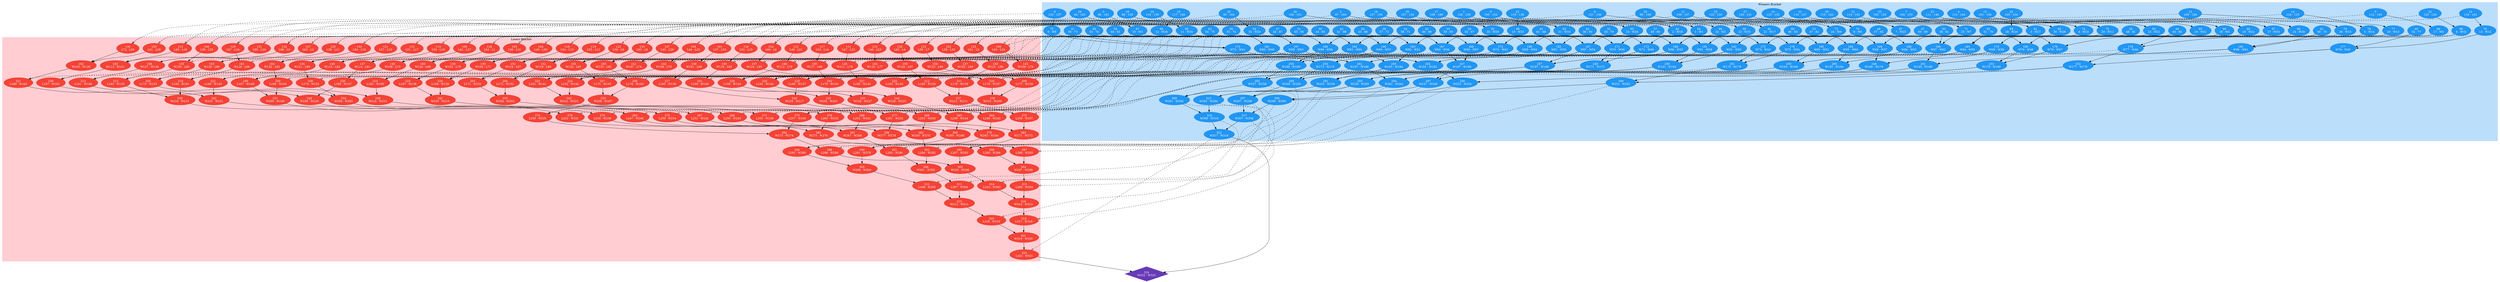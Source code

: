digraph {
    subgraph cluster_0 {
        style=filled;
        color="#bbdefb";
        node [style=filled,color="#2196f3",fontcolor=white];
        label="Winners Bracket";
        1 [ label = "1\n128 - 129" ]
        5 [ label = "2\n97 - 160" ]
        7 [ label = "3\n96 - 161" ]
        9 [ label = "4\n113 - 144" ]
        13 [ label = "5\n112 - 145" ]
        17 [ label = "6\n121 - 136" ]
        21 [ label = "7\n104 - 153" ]
        25 [ label = "8\n120 - 137" ]
        29 [ label = "9\n105 - 152" ]
        33 [ label = "10\n125 - 132" ]
        37 [ label = "11\n100 - 157" ]
        41 [ label = "12\n116 - 141" ]
        45 [ label = "13\n109 - 148" ]
        49 [ label = "14\n124 - 133" ]
        53 [ label = "15\n101 - 156" ]
        57 [ label = "16\n117 - 140" ]
        61 [ label = "17\n108 - 149" ]
        65 [ label = "18\n127 - 130" ]
        69 [ label = "19\n98 - 159" ]
        71 [ label = "20\n95 - 162" ]
        73 [ label = "21\n114 - 143" ]
        77 [ label = "22\n111 - 146" ]
        81 [ label = "23\n122 - 135" ]
        85 [ label = "24\n103 - 154" ]
        89 [ label = "25\n119 - 138" ]
        93 [ label = "26\n106 - 151" ]
        97 [ label = "27\n126 - 131" ]
        101 [ label = "28\n99 - 158" ]
        103 [ label = "29\n94 - 163" ]
        105 [ label = "30\n115 - 142" ]
        109 [ label = "31\n110 - 147" ]
        113 [ label = "32\n123 - 134" ]
        117 [ label = "33\n102 - 155" ]
        121 [ label = "34\n118 - 139" ]
        125 [ label = "35\n107 - 150" ]
        128 [ label = "65\n1 - W1" ]
        129 [ label = "36\n64 - 65" ]
        130 [ label = "66\n32 - W2" ]
        131 [ label = "67\n33 - W3" ]
        132 [ label = "68\n16 - W4" ]
        133 [ label = "37\n49 - 80" ]
        134 [ label = "69\n17 - W5" ]
        135 [ label = "38\n48 - 81" ]
        136 [ label = "70\n8 - W6" ]
        137 [ label = "39\n57 - 72" ]
        138 [ label = "71\n25 - W7" ]
        139 [ label = "40\n40 - 89" ]
        140 [ label = "72\n9 - W8" ]
        141 [ label = "41\n56 - 73" ]
        142 [ label = "73\n24 - W9" ]
        143 [ label = "42\n41 - 88" ]
        144 [ label = "74\n4 - W10" ]
        145 [ label = "43\n61 - 68" ]
        146 [ label = "75\n29 - W11" ]
        147 [ label = "44\n36 - 93" ]
        148 [ label = "76\n13 - W12" ]
        149 [ label = "45\n52 - 77" ]
        150 [ label = "77\n20 - W13" ]
        151 [ label = "46\n45 - 84" ]
        152 [ label = "78\n5 - W14" ]
        153 [ label = "47\n60 - 69" ]
        154 [ label = "79\n28 - W15" ]
        155 [ label = "48\n37 - 92" ]
        156 [ label = "80\n12 - W16" ]
        157 [ label = "49\n53 - 76" ]
        158 [ label = "81\n21 - W17" ]
        159 [ label = "50\n44 - 85" ]
        160 [ label = "82\n2 - W18" ]
        161 [ label = "51\n63 - 66" ]
        162 [ label = "83\n31 - W19" ]
        163 [ label = "84\n34 - W20" ]
        164 [ label = "85\n15 - W21" ]
        165 [ label = "52\n50 - 79" ]
        166 [ label = "86\n18 - W22" ]
        167 [ label = "53\n47 - 82" ]
        168 [ label = "87\n7 - W23" ]
        169 [ label = "54\n58 - 71" ]
        170 [ label = "88\n26 - W24" ]
        171 [ label = "55\n39 - 90" ]
        172 [ label = "89\n10 - W25" ]
        173 [ label = "56\n55 - 74" ]
        174 [ label = "90\n23 - W26" ]
        175 [ label = "57\n42 - 87" ]
        176 [ label = "91\n3 - W27" ]
        177 [ label = "58\n62 - 67" ]
        178 [ label = "92\n30 - W28" ]
        179 [ label = "93\n35 - W29" ]
        180 [ label = "94\n14 - W30" ]
        181 [ label = "59\n51 - 78" ]
        182 [ label = "95\n19 - W31" ]
        183 [ label = "60\n46 - 83" ]
        184 [ label = "96\n6 - W32" ]
        185 [ label = "61\n59 - 70" ]
        186 [ label = "97\n27 - W33" ]
        187 [ label = "62\n38 - 91" ]
        188 [ label = "98\n11 - W34" ]
        189 [ label = "63\n54 - 75" ]
        190 [ label = "99\n22 - W35" ]
        191 [ label = "64\n43 - 86" ]
        288 [ label = "167\nW65 - W36" ]
        289 [ label = "168\nW66 - W67" ]
        290 [ label = "169\nW68 - W37" ]
        291 [ label = "170\nW69 - W38" ]
        292 [ label = "171\nW70 - W39" ]
        293 [ label = "172\nW71 - W40" ]
        294 [ label = "173\nW72 - W41" ]
        295 [ label = "174\nW73 - W42" ]
        296 [ label = "175\nW74 - W43" ]
        297 [ label = "176\nW75 - W44" ]
        298 [ label = "177\nW76 - W45" ]
        299 [ label = "178\nW77 - W46" ]
        300 [ label = "179\nW78 - W47" ]
        301 [ label = "180\nW79 - W48" ]
        302 [ label = "181\nW80 - W49" ]
        303 [ label = "182\nW81 - W50" ]
        304 [ label = "183\nW82 - W51" ]
        305 [ label = "184\nW83 - W84" ]
        306 [ label = "185\nW85 - W52" ]
        307 [ label = "186\nW86 - W53" ]
        308 [ label = "187\nW87 - W54" ]
        309 [ label = "188\nW88 - W55" ]
        310 [ label = "189\nW89 - W56" ]
        311 [ label = "190\nW90 - W57" ]
        312 [ label = "191\nW91 - W58" ]
        313 [ label = "192\nW92 - W93" ]
        314 [ label = "193\nW94 - W59" ]
        315 [ label = "194\nW95 - W60" ]
        316 [ label = "195\nW96 - W61" ]
        317 [ label = "196\nW97 - W62" ]
        318 [ label = "197\nW98 - W63" ]
        319 [ label = "198\nW99 - W64" ]
        368 [ label = "247\nW167 - W168" ]
        369 [ label = "248\nW169 - W170" ]
        370 [ label = "249\nW171 - W172" ]
        371 [ label = "250\nW173 - W174" ]
        372 [ label = "251\nW175 - W176" ]
        373 [ label = "252\nW177 - W178" ]
        374 [ label = "253\nW179 - W180" ]
        375 [ label = "254\nW181 - W182" ]
        376 [ label = "255\nW183 - W184" ]
        377 [ label = "256\nW185 - W186" ]
        378 [ label = "257\nW187 - W188" ]
        379 [ label = "258\nW189 - W190" ]
        380 [ label = "259\nW191 - W192" ]
        381 [ label = "260\nW193 - W194" ]
        382 [ label = "261\nW195 - W196" ]
        383 [ label = "262\nW197 - W198" ]
        408 [ label = "287\nW247 - W248" ]
        409 [ label = "288\nW249 - W250" ]
        410 [ label = "289\nW251 - W252" ]
        411 [ label = "290\nW253 - W254" ]
        412 [ label = "291\nW255 - W256" ]
        413 [ label = "292\nW257 - W258" ]
        414 [ label = "293\nW259 - W260" ]
        415 [ label = "294\nW261 - W262" ]
        428 [ label = "307\nW287 - W288" ]
        429 [ label = "308\nW289 - W290" ]
        430 [ label = "309\nW291 - W292" ]
        431 [ label = "310\nW293 - W294" ]
        438 [ label = "317\nW307 - W308" ]
        439 [ label = "318\nW309 - W310" ]
        443 [ label = "322\nW317 - W318" ]

        1 -> 128 [ ]
        5 -> 130 [ ]
        7 -> 131 [ ]
        9 -> 132 [ ]
        13 -> 134 [ ]
        17 -> 136 [ ]
        21 -> 138 [ ]
        25 -> 140 [ ]
        29 -> 142 [ ]
        33 -> 144 [ ]
        37 -> 146 [ ]
        41 -> 148 [ ]
        45 -> 150 [ ]
        49 -> 152 [ ]
        53 -> 154 [ ]
        57 -> 156 [ ]
        61 -> 158 [ ]
        65 -> 160 [ ]
        69 -> 162 [ ]
        71 -> 163 [ ]
        73 -> 164 [ ]
        77 -> 166 [ ]
        81 -> 168 [ ]
        85 -> 170 [ ]
        89 -> 172 [ ]
        93 -> 174 [ ]
        97 -> 176 [ ]
        101 -> 178 [ ]
        103 -> 179 [ ]
        105 -> 180 [ ]
        109 -> 182 [ ]
        113 -> 184 [ ]
        117 -> 186 [ ]
        121 -> 188 [ ]
        125 -> 190 [ ]

        128 -> 288 [ ]
        129 -> 288 [ ]
        130 -> 289 [ ]
        131 -> 289 [ ]
        132 -> 290 [ ]
        133 -> 290 [ ]
        134 -> 291 [ ]
        135 -> 291 [ ]
        136 -> 292 [ ]
        137 -> 292 [ ]
        138 -> 293 [ ]
        139 -> 293 [ ]
        140 -> 294 [ ]
        141 -> 294 [ ]
        142 -> 295 [ ]
        143 -> 295 [ ]
        144 -> 296 [ ]
        145 -> 296 [ ]
        146 -> 297 [ ]
        147 -> 297 [ ]
        148 -> 298 [ ]
        149 -> 298 [ ]
        150 -> 299 [ ]
        151 -> 299 [ ]
        152 -> 300 [ ]
        153 -> 300 [ ]
        154 -> 301 [ ]
        155 -> 301 [ ]
        156 -> 302 [ ]
        157 -> 302 [ ]
        158 -> 303 [ ]
        159 -> 303 [ ]
        160 -> 304 [ ]
        161 -> 304 [ ]
        162 -> 305 [ ]
        163 -> 305 [ ]
        164 -> 306 [ ]
        165 -> 306 [ ]
        166 -> 307 [ ]
        167 -> 307 [ ]
        168 -> 308 [ ]
        169 -> 308 [ ]
        170 -> 309 [ ]
        171 -> 309 [ ]
        172 -> 310 [ ]
        173 -> 310 [ ]
        174 -> 311 [ ]
        175 -> 311 [ ]
        176 -> 312 [ ]
        177 -> 312 [ ]
        178 -> 313 [ ]
        179 -> 313 [ ]
        180 -> 314 [ ]
        181 -> 314 [ ]
        182 -> 315 [ ]
        183 -> 315 [ ]
        184 -> 316 [ ]
        185 -> 316 [ ]
        186 -> 317 [ ]
        187 -> 317 [ ]
        188 -> 318 [ ]
        189 -> 318 [ ]
        190 -> 319 [ ]
        191 -> 319 [ ]

        288 -> 368 [ ]
        289 -> 368 [ ]
        290 -> 369 [ ]
        291 -> 369 [ ]
        292 -> 370 [ ]
        293 -> 370 [ ]
        294 -> 371 [ ]
        295 -> 371 [ ]
        296 -> 372 [ ]
        297 -> 372 [ ]
        298 -> 373 [ ]
        299 -> 373 [ ]
        300 -> 374 [ ]
        301 -> 374 [ ]
        302 -> 375 [ ]
        303 -> 375 [ ]
        304 -> 376 [ ]
        305 -> 376 [ ]
        306 -> 377 [ ]
        307 -> 377 [ ]
        308 -> 378 [ ]
        309 -> 378 [ ]
        310 -> 379 [ ]
        311 -> 379 [ ]
        312 -> 380 [ ]
        313 -> 380 [ ]
        314 -> 381 [ ]
        315 -> 381 [ ]
        316 -> 382 [ ]
        317 -> 382 [ ]
        318 -> 383 [ ]
        319 -> 383 [ ]

        368 -> 408 [ ]
        369 -> 408 [ ]
        370 -> 409 [ ]
        371 -> 409 [ ]
        372 -> 410 [ ]
        373 -> 410 [ ]
        374 -> 411 [ ]
        375 -> 411 [ ]
        376 -> 412 [ ]
        377 -> 412 [ ]
        378 -> 413 [ ]
        379 -> 413 [ ]
        380 -> 414 [ ]
        381 -> 414 [ ]
        382 -> 415 [ ]
        383 -> 415 [ ]

        408 -> 428 [ ]
        409 -> 428 [ ]
        410 -> 429 [ ]
        411 -> 429 [ ]
        412 -> 430 [ ]
        413 -> 430 [ ]
        414 -> 431 [ ]
        415 -> 431 [ ]

        428 -> 438 [ ]
        429 -> 438 [ ]
        430 -> 439 [ ]
        431 -> 439 [ ]

        438 -> 443 [ ]
        439 -> 443 [ ]
    }

    subgraph cluster_1 {
        style=filled;
        color="#ffcdd2";
        node [ style = filled, color = "#f44336", fontcolor = white ];
        label="Losers Bracket";

        192 [ label = "128\nL64 - L1" ]
        194 [ label = "127\nL63 - L2" ]
        195 [ label = "134\nL98 - L3" ]
        196 [ label = "126\nL62 - L4" ]
        198 [ label = "125\nL61 - L5" ]
        200 [ label = "124\nL60 - L6" ]
        202 [ label = "123\nL59 - L7" ]
        204 [ label = "133\nL93 - L8" ]
        206 [ label = "122\nL58 - L9" ]
        208 [ label = "121\nL57 - L10" ]
        210 [ label = "120\nL56 - L11" ]
        212 [ label = "119\nL55 - L12" ]
        214 [ label = "118\nL54 - L13" ]
        216 [ label = "117\nL53 - L14" ]
        218 [ label = "116\nL52 - L15" ]
        220 [ label = "132\nL84 - L16" ]
        222 [ label = "115\nL51 - L17" ]
        224 [ label = "114\nL50 - L18" ]
        226 [ label = "113\nL49 - L19" ]
        227 [ label = "131\nL80 - L20" ]
        228 [ label = "112\nL48 - L21" ]
        230 [ label = "111\nL47 - L22" ]
        232 [ label = "110\nL46 - L23" ]
        234 [ label = "109\nL45 - L24" ]
        236 [ label = "108\nL44 - L25" ]
        238 [ label = "107\nL43 - L26" ]
        240 [ label = "106\nL42 - L27" ]
        242 [ label = "105\nL41 - L28" ]
        243 [ label = "130\nL72 - L29" ]
        244 [ label = "104\nL40 - L30" ]
        246 [ label = "103\nL39 - L31" ]
        248 [ label = "102\nL38 - L32" ]
        250 [ label = "101\nL37 - L33" ]
        252 [ label = "129\nL67 - L34" ]
        254 [ label = "100\nL36 - L35" ]
        256 [ label = "160\nW128 - L99" ]
        257 [ label = "166\nW127 - W134" ]
        258 [ label = "159\nW126 - L97" ]
        259 [ label = "158\nW125 - L96" ]
        260 [ label = "157\nW124 - L95" ]
        261 [ label = "156\nW123 - L94" ]
        262 [ label = "165\nW133 - L92" ]
        263 [ label = "155\nW122 - L91" ]
        264 [ label = "154\nW121 - L90" ]
        265 [ label = "153\nW120 - L89" ]
        266 [ label = "152\nW119 - L88" ]
        267 [ label = "151\nW118 - L87" ]
        268 [ label = "150\nW117 - L86" ]
        269 [ label = "149\nW116 - L85" ]
        270 [ label = "164\nW132 - L83" ]
        271 [ label = "148\nW115 - L82" ]
        272 [ label = "147\nW114 - L81" ]
        273 [ label = "163\nW113 - W131" ]
        274 [ label = "146\nW112 - L79" ]
        275 [ label = "145\nW111 - L78" ]
        276 [ label = "144\nW110 - L77" ]
        277 [ label = "143\nW109 - L76" ]
        278 [ label = "142\nW108 - L75" ]
        279 [ label = "141\nW107 - L74" ]
        280 [ label = "140\nW106 - L73" ]
        281 [ label = "162\nW105 - W130" ]
        282 [ label = "139\nW104 - L71" ]
        283 [ label = "138\nW103 - L70" ]
        284 [ label = "137\nW102 - L69" ]
        285 [ label = "136\nW101 - L68" ]
        286 [ label = "161\nW129 - L66" ]
        287 [ label = "135\nW100 - L65" ]
        320 [ label = "214\nL182 - W160" ]
        321 [ label = "213\nL181 - W166" ]
        322 [ label = "212\nL180 - W159" ]
        323 [ label = "211\nL179 - W158" ]
        324 [ label = "210\nL178 - W157" ]
        325 [ label = "209\nL177 - W156" ]
        326 [ label = "208\nL176 - W165" ]
        327 [ label = "207\nL175 - W155" ]
        328 [ label = "206\nL174 - W154" ]
        329 [ label = "205\nL173 - W153" ]
        330 [ label = "204\nL172 - W152" ]
        331 [ label = "203\nL171 - W151" ]
        332 [ label = "202\nL170 - W150" ]
        333 [ label = "201\nL169 - W149" ]
        334 [ label = "200\nL168 - W164" ]
        335 [ label = "199\nL167 - W148" ]
        336 [ label = "230\nL198 - W147" ]
        337 [ label = "229\nL197 - W163" ]
        338 [ label = "228\nL196 - W146" ]
        339 [ label = "227\nL195 - W145" ]
        340 [ label = "226\nL194 - W144" ]
        341 [ label = "225\nL193 - W143" ]
        342 [ label = "224\nL192 - W142" ]
        343 [ label = "223\nL191 - W141" ]
        344 [ label = "222\nL190 - W140" ]
        345 [ label = "221\nL189 - W162" ]
        346 [ label = "220\nL188 - W139" ]
        347 [ label = "219\nL187 - W138" ]
        348 [ label = "218\nL186 - W137" ]
        349 [ label = "217\nL185 - W136" ]
        350 [ label = "216\nL184 - W161" ]
        351 [ label = "215\nL183 - W135" ]
        352 [ label = "238\nW214 - W213" ]
        353 [ label = "237\nW212 - W211" ]
        354 [ label = "236\nW210 - W209" ]
        355 [ label = "235\nW208 - W207" ]
        356 [ label = "234\nW206 - W205" ]
        357 [ label = "233\nW204 - W203" ]
        358 [ label = "232\nW202 - W201" ]
        359 [ label = "231\nW200 - W199" ]
        360 [ label = "246\nW230 - W229" ]
        361 [ label = "245\nW228 - W227" ]
        362 [ label = "244\nW226 - W225" ]
        363 [ label = "243\nW224 - W223" ]
        364 [ label = "242\nW222 - W221" ]
        365 [ label = "241\nW220 - W219" ]
        366 [ label = "240\nW218 - W217" ]
        367 [ label = "239\nW216 - W215" ]
        384 [ label = "271\nL255 - W238" ]
        385 [ label = "272\nL256 - W237" ]
        386 [ label = "273\nL257 - W236" ]
        387 [ label = "274\nL258 - W235" ]
        388 [ label = "275\nL259 - W234" ]
        389 [ label = "276\nL260 - W233" ]
        390 [ label = "277\nL261 - W232" ]
        391 [ label = "278\nL262 - W231" ]
        392 [ label = "263\nL247 - W246" ]
        393 [ label = "264\nL248 - W245" ]
        394 [ label = "265\nL249 - W244" ]
        395 [ label = "266\nL250 - W243" ]
        396 [ label = "267\nL251 - W242" ]
        397 [ label = "268\nL252 - W241" ]
        398 [ label = "269\nL253 - W240" ]
        399 [ label = "270\nL254 - W239" ]
        400 [ label = "283\nW271 - W272" ]
        401 [ label = "284\nW273 - W274" ]
        402 [ label = "285\nW275 - W276" ]
        403 [ label = "286\nW277 - W278" ]
        404 [ label = "279\nW263 - W264" ]
        405 [ label = "280\nW265 - W266" ]
        406 [ label = "281\nW267 - W268" ]
        407 [ label = "282\nW269 - W270" ]
        416 [ label = "295\nL287 - W283" ]
        417 [ label = "296\nL288 - W284" ]
        418 [ label = "297\nL289 - W285" ]
        419 [ label = "298\nL290 - W286" ]
        420 [ label = "299\nL291 - W279" ]
        421 [ label = "300\nL292 - W280" ]
        422 [ label = "301\nL293 - W281" ]
        423 [ label = "302\nL294 - W282" ]
        424 [ label = "303\nW295 - W296" ]
        425 [ label = "304\nW297 - W298" ]
        426 [ label = "305\nW299 - W300" ]
        427 [ label = "306\nW301 - W302" ]
        432 [ label = "314\nL310 - W303" ]
        433 [ label = "313\nL309 - W304" ]
        434 [ label = "312\nL308 - W305" ]
        435 [ label = "311\nL307 - W306" ]
        436 [ label = "316\nW314 - W313" ]
        437 [ label = "315\nW312 - W311" ]
        440 [ label = "319\nL317 - W316" ]
        441 [ label = "320\nL318 - W315" ]
        442 [ label = "321\nW319 - W320" ]
        444 [ label = "323\nL322 - W321" ]

        191 -> 192 [ arrowhead = empty, style = dashed ]
        1 -> 192 [ arrowhead = empty, style = dashed ]
        189 -> 194 [ arrowhead = empty, style = dashed ]
        5 -> 194 [ arrowhead = empty, style = dashed ]
        188 -> 195 [ arrowhead = empty, style = dashed ]
        7 -> 195 [ arrowhead = empty, style = dashed ]
        187 -> 196 [ arrowhead = empty, style = dashed ]
        9 -> 196 [ arrowhead = empty, style = dashed ]
        185 -> 198 [ arrowhead = empty, style = dashed ]
        13 -> 198 [ arrowhead = empty, style = dashed ]
        183 -> 200 [ arrowhead = empty, style = dashed ]
        17 -> 200 [ arrowhead = empty, style = dashed ]
        181 -> 202 [ arrowhead = empty, style = dashed ]
        21 -> 202 [ arrowhead = empty, style = dashed ]
        179 -> 204 [ arrowhead = empty, style = dashed ]
        25 -> 204 [ arrowhead = empty, style = dashed ]
        177 -> 206 [ arrowhead = empty, style = dashed ]
        29 -> 206 [ arrowhead = empty, style = dashed ]
        175 -> 208 [ arrowhead = empty, style = dashed ]
        33 -> 208 [ arrowhead = empty, style = dashed ]
        173 -> 210 [ arrowhead = empty, style = dashed ]
        37 -> 210 [ arrowhead = empty, style = dashed ]
        171 -> 212 [ arrowhead = empty, style = dashed ]
        41 -> 212 [ arrowhead = empty, style = dashed ]
        169 -> 214 [ arrowhead = empty, style = dashed ]
        45 -> 214 [ arrowhead = empty, style = dashed ]
        167 -> 216 [ arrowhead = empty, style = dashed ]
        49 -> 216 [ arrowhead = empty, style = dashed ]
        165 -> 218 [ arrowhead = empty, style = dashed ]
        53 -> 218 [ arrowhead = empty, style = dashed ]
        163 -> 220 [ arrowhead = empty, style = dashed ]
        57 -> 220 [ arrowhead = empty, style = dashed ]
        161 -> 222 [ arrowhead = empty, style = dashed ]
        61 -> 222 [ arrowhead = empty, style = dashed ]
        159 -> 224 [ arrowhead = empty, style = dashed ]
        65 -> 224 [ arrowhead = empty, style = dashed ]
        157 -> 226 [ arrowhead = empty, style = dashed ]
        69 -> 226 [ arrowhead = empty, style = dashed ]
        156 -> 227 [ arrowhead = empty, style = dashed ]
        71 -> 227 [ arrowhead = empty, style = dashed ]
        155 -> 228 [ arrowhead = empty, style = dashed ]
        73 -> 228 [ arrowhead = empty, style = dashed ]
        153 -> 230 [ arrowhead = empty, style = dashed ]
        77 -> 230 [ arrowhead = empty, style = dashed ]
        151 -> 232 [ arrowhead = empty, style = dashed ]
        81 -> 232 [ arrowhead = empty, style = dashed ]
        149 -> 234 [ arrowhead = empty, style = dashed ]
        85 -> 234 [ arrowhead = empty, style = dashed ]
        147 -> 236 [ arrowhead = empty, style = dashed ]
        89 -> 236 [ arrowhead = empty, style = dashed ]
        145 -> 238 [ arrowhead = empty, style = dashed ]
        93 -> 238 [ arrowhead = empty, style = dashed ]
        143 -> 240 [ arrowhead = empty, style = dashed ]
        97 -> 240 [ arrowhead = empty, style = dashed ]
        141 -> 242 [ arrowhead = empty, style = dashed ]
        101 -> 242 [ arrowhead = empty, style = dashed ]
        140 -> 243 [ arrowhead = empty, style = dashed ]
        103 -> 243 [ arrowhead = empty, style = dashed ]
        139 -> 244 [ arrowhead = empty, style = dashed ]
        105 -> 244 [ arrowhead = empty, style = dashed ]
        137 -> 246 [ arrowhead = empty, style = dashed ]
        109 -> 246 [ arrowhead = empty, style = dashed ]
        135 -> 248 [ arrowhead = empty, style = dashed ]
        113 -> 248 [ arrowhead = empty, style = dashed ]
        133 -> 250 [ arrowhead = empty, style = dashed ]
        117 -> 250 [ arrowhead = empty, style = dashed ]
        131 -> 252 [ arrowhead = empty, style = dashed ]
        121 -> 252 [ arrowhead = empty, style = dashed ]
        129 -> 254 [ arrowhead = empty, style = dashed ]
        125 -> 254 [ arrowhead = empty, style = dashed ]
        190 -> 256 [ arrowhead = empty, style = dashed ]

        186 -> 258 [ arrowhead = empty, style = dashed ]
        184 -> 259 [ arrowhead = empty, style = dashed ]
        182 -> 260 [ arrowhead = empty, style = dashed ]
        180 -> 261 [ arrowhead = empty, style = dashed ]
        178 -> 262 [ arrowhead = empty, style = dashed ]
        176 -> 263 [ arrowhead = empty, style = dashed ]
        174 -> 264 [ arrowhead = empty, style = dashed ]
        172 -> 265 [ arrowhead = empty, style = dashed ]
        170 -> 266 [ arrowhead = empty, style = dashed ]
        168 -> 267 [ arrowhead = empty, style = dashed ]
        166 -> 268 [ arrowhead = empty, style = dashed ]
        164 -> 269 [ arrowhead = empty, style = dashed ]
        162 -> 270 [ arrowhead = empty, style = dashed ]
        160 -> 271 [ arrowhead = empty, style = dashed ]
        158 -> 272 [ arrowhead = empty, style = dashed ]
        154 -> 274 [ arrowhead = empty, style = dashed ]
        152 -> 275 [ arrowhead = empty, style = dashed ]
        150 -> 276 [ arrowhead = empty, style = dashed ]
        148 -> 277 [ arrowhead = empty, style = dashed ]
        146 -> 278 [ arrowhead = empty, style = dashed ]
        144 -> 279 [ arrowhead = empty, style = dashed ]
        142 -> 280 [ arrowhead = empty, style = dashed ]
        138 -> 282 [ arrowhead = empty, style = dashed ]
        136 -> 283 [ arrowhead = empty, style = dashed ]
        134 -> 284 [ arrowhead = empty, style = dashed ]
        132 -> 285 [ arrowhead = empty, style = dashed ]
        130 -> 286 [ arrowhead = empty, style = dashed ]
        128 -> 287 [ arrowhead = empty, style = dashed ]

        303 -> 320 [ arrowhead = empty, style = dashed ]
        302 -> 321 [ arrowhead = empty, style = dashed ]
        301 -> 322 [ arrowhead = empty, style = dashed ]
        300 -> 323 [ arrowhead = empty, style = dashed ]
        299 -> 324 [ arrowhead = empty, style = dashed ]
        298 -> 325 [ arrowhead = empty, style = dashed ]
        297 -> 326 [ arrowhead = empty, style = dashed ]
        296 -> 327 [ arrowhead = empty, style = dashed ]
        295 -> 328 [ arrowhead = empty, style = dashed ]
        294 -> 329 [ arrowhead = empty, style = dashed ]
        293 -> 330 [ arrowhead = empty, style = dashed ]
        292 -> 331 [ arrowhead = empty, style = dashed ]
        291 -> 332 [ arrowhead = empty, style = dashed ]
        290 -> 333 [ arrowhead = empty, style = dashed ]
        289 -> 334 [ arrowhead = empty, style = dashed ]
        288 -> 335 [ arrowhead = empty, style = dashed ]
        319 -> 336 [ arrowhead = empty, style = dashed ]
        318 -> 337 [ arrowhead = empty, style = dashed ]
        317 -> 338 [ arrowhead = empty, style = dashed ]
        316 -> 339 [ arrowhead = empty, style = dashed ]
        315 -> 340 [ arrowhead = empty, style = dashed ]
        314 -> 341 [ arrowhead = empty, style = dashed ]
        313 -> 342 [ arrowhead = empty, style = dashed ]
        312 -> 343 [ arrowhead = empty, style = dashed ]
        311 -> 344 [ arrowhead = empty, style = dashed ]
        310 -> 345 [ arrowhead = empty, style = dashed ]
        309 -> 346 [ arrowhead = empty, style = dashed ]
        308 -> 347 [ arrowhead = empty, style = dashed ]
        307 -> 348 [ arrowhead = empty, style = dashed ]
        306 -> 349 [ arrowhead = empty, style = dashed ]
        305 -> 350 [ arrowhead = empty, style = dashed ]
        304 -> 351 [ arrowhead = empty, style = dashed ]

        376 -> 384 [ arrowhead = empty, style = dashed ]
        377 -> 385 [ arrowhead = empty, style = dashed ]
        378 -> 386 [ arrowhead = empty, style = dashed ]
        379 -> 387 [ arrowhead = empty, style = dashed ]
        380 -> 388 [ arrowhead = empty, style = dashed ]
        381 -> 389 [ arrowhead = empty, style = dashed ]
        382 -> 390 [ arrowhead = empty, style = dashed ]
        383 -> 391 [ arrowhead = empty, style = dashed ]
        368 -> 392 [ arrowhead = empty, style = dashed ]
        369 -> 393 [ arrowhead = empty, style = dashed ]
        370 -> 394 [ arrowhead = empty, style = dashed ]
        371 -> 395 [ arrowhead = empty, style = dashed ]
        372 -> 396 [ arrowhead = empty, style = dashed ]
        373 -> 397 [ arrowhead = empty, style = dashed ]
        374 -> 398 [ arrowhead = empty, style = dashed ]
        375 -> 399 [ arrowhead = empty, style = dashed ]

        408 -> 416 [ arrowhead = empty, style = dashed ]
        409 -> 417 [ arrowhead = empty, style = dashed ]
        410 -> 418 [ arrowhead = empty, style = dashed ]
        411 -> 419 [ arrowhead = empty, style = dashed ]
        412 -> 420 [ arrowhead = empty, style = dashed ]
        413 -> 421 [ arrowhead = empty, style = dashed ]
        414 -> 422 [ arrowhead = empty, style = dashed ]
        415 -> 423 [ arrowhead = empty, style = dashed ]

        431 -> 432 [ arrowhead = empty, style = dashed ]
        430 -> 433 [ arrowhead = empty, style = dashed ]
        429 -> 434 [ arrowhead = empty, style = dashed ]
        428 -> 435 [ arrowhead = empty, style = dashed ]

        438 -> 440 [ arrowhead = empty, style = dashed ]
        439 -> 441 [ arrowhead = empty, style = dashed ]

        443 -> 444 [ arrowhead = empty, style = dashed ]

        192 -> 256 [ ]
        194 -> 257 [ ]
        195 -> 257 [ ]
        196 -> 258 [ ]
        198 -> 259 [ ]
        200 -> 260 [ ]
        202 -> 261 [ ]
        204 -> 262 [ ]
        206 -> 263 [ ]
        208 -> 264 [ ]
        210 -> 265 [ ]
        212 -> 266 [ ]
        214 -> 267 [ ]
        216 -> 268 [ ]
        218 -> 269 [ ]
        220 -> 270 [ ]
        222 -> 271 [ ]
        224 -> 272 [ ]
        226 -> 273 [ ]
        227 -> 273 [ ]
        228 -> 274 [ ]
        230 -> 275 [ ]
        232 -> 276 [ ]
        234 -> 277 [ ]
        236 -> 278 [ ]
        238 -> 279 [ ]
        240 -> 280 [ ]
        242 -> 281 [ ]
        243 -> 281 [ ]
        244 -> 282 [ ]
        246 -> 283 [ ]
        248 -> 284 [ ]
        250 -> 285 [ ]
        252 -> 286 [ ]
        254 -> 287 [ ]
        256 -> 320 [ ]
        257 -> 321 [ ]
        258 -> 322 [ ]
        259 -> 323 [ ]
        260 -> 324 [ ]
        261 -> 325 [ ]
        262 -> 326 [ ]
        263 -> 327 [ ]
        264 -> 328 [ ]
        265 -> 329 [ ]
        266 -> 330 [ ]
        267 -> 331 [ ]
        268 -> 332 [ ]
        269 -> 333 [ ]
        270 -> 334 [ ]
        271 -> 335 [ ]
        272 -> 336 [ ]
        273 -> 337 [ ]
        274 -> 338 [ ]
        275 -> 339 [ ]
        276 -> 340 [ ]
        277 -> 341 [ ]
        278 -> 342 [ ]
        279 -> 343 [ ]
        280 -> 344 [ ]
        281 -> 345 [ ]
        282 -> 346 [ ]
        283 -> 347 [ ]
        284 -> 348 [ ]
        285 -> 349 [ ]
        286 -> 350 [ ]
        287 -> 351 [ ]
        320 -> 352 [ ]
        321 -> 352 [ ]
        322 -> 353 [ ]
        323 -> 353 [ ]
        324 -> 354 [ ]
        325 -> 354 [ ]
        326 -> 355 [ ]
        327 -> 355 [ ]
        328 -> 356 [ ]
        329 -> 356 [ ]
        330 -> 357 [ ]
        331 -> 357 [ ]
        332 -> 358 [ ]
        333 -> 358 [ ]
        334 -> 359 [ ]
        335 -> 359 [ ]
        336 -> 360 [ ]
        337 -> 360 [ ]
        338 -> 361 [ ]
        339 -> 361 [ ]
        340 -> 362 [ ]
        341 -> 362 [ ]
        342 -> 363 [ ]
        343 -> 363 [ ]
        344 -> 364 [ ]
        345 -> 364 [ ]
        346 -> 365 [ ]
        347 -> 365 [ ]
        348 -> 366 [ ]
        349 -> 366 [ ]
        350 -> 367 [ ]
        351 -> 367 [ ]

        352 -> 384 [ ]
        353 -> 385 [ ]
        354 -> 386 [ ]
        355 -> 387 [ ]
        356 -> 388 [ ]
        357 -> 389 [ ]
        358 -> 390 [ ]
        359 -> 391 [ ]
        360 -> 392 [ ]
        361 -> 393 [ ]
        362 -> 394 [ ]
        363 -> 395 [ ]
        364 -> 396 [ ]
        365 -> 397 [ ]
        366 -> 398 [ ]
        367 -> 399 [ ]
        384 -> 400 [ ]
        385 -> 400 [ ]
        386 -> 401 [ ]
        387 -> 401 [ ]
        388 -> 402 [ ]
        389 -> 402 [ ]
        390 -> 403 [ ]
        391 -> 403 [ ]
        392 -> 404 [ ]
        393 -> 404 [ ]
        394 -> 405 [ ]
        395 -> 405 [ ]
        396 -> 406 [ ]
        397 -> 406 [ ]
        398 -> 407 [ ]
        399 -> 407 [ ]

        400 -> 416 [ ]
        401 -> 417 [ ]
        402 -> 418 [ ]
        403 -> 419 [ ]
        404 -> 420 [ ]
        405 -> 421 [ ]
        406 -> 422 [ ]
        407 -> 423 [ ]

        416 -> 424 [ ]
        417 -> 424 [ ]
        418 -> 425 [ ]
        419 -> 425 [ ]
        420 -> 426 [ ]
        421 -> 426 [ ]
        422 -> 427 [ ]
        423 -> 427 [ ]

        424 -> 432 [ ]
        425 -> 433 [ ]
        426 -> 434 [ ]
        427 -> 435 [ ]
        432 -> 436 [ ]
        433 -> 436 [ ]
        434 -> 437 [ ]
        435 -> 437 [ ]

        436 -> 440 [ ]
        437 -> 441 [ ]
        440 -> 442 [ ]
        441 -> 442 [ ]

        442 -> 444 [ ]
    }

    445 [ label = "324\nW322 - W323", shape = Mdiamond, style = filled, color = "#673ab7", fontcolor = white ]
    443 -> 445 [ ]
    444 -> 445 [ ]
}
